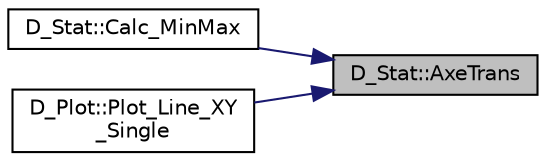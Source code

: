 digraph "D_Stat::AxeTrans"
{
 // LATEX_PDF_SIZE
  edge [fontname="Helvetica",fontsize="10",labelfontname="Helvetica",labelfontsize="10"];
  node [fontname="Helvetica",fontsize="10",shape=record];
  rankdir="RL";
  Node1 [label="D_Stat::AxeTrans",height=0.2,width=0.4,color="black", fillcolor="grey75", style="filled", fontcolor="black",tooltip=" "];
  Node1 -> Node2 [dir="back",color="midnightblue",fontsize="10",style="solid",fontname="Helvetica"];
  Node2 [label="D_Stat::Calc_MinMax",height=0.2,width=0.4,color="black", fillcolor="white", style="filled",URL="$class_d___stat.html#ace6c3fce67ff4a92424bc9e2bd99d6b5",tooltip=" "];
  Node1 -> Node3 [dir="back",color="midnightblue",fontsize="10",style="solid",fontname="Helvetica"];
  Node3 [label="D_Plot::Plot_Line_XY\l_Single",height=0.2,width=0.4,color="black", fillcolor="white", style="filled",URL="$class_d___plot.html#a31f2e78d8729ee7b6eb513351d62c256",tooltip=" "];
}
